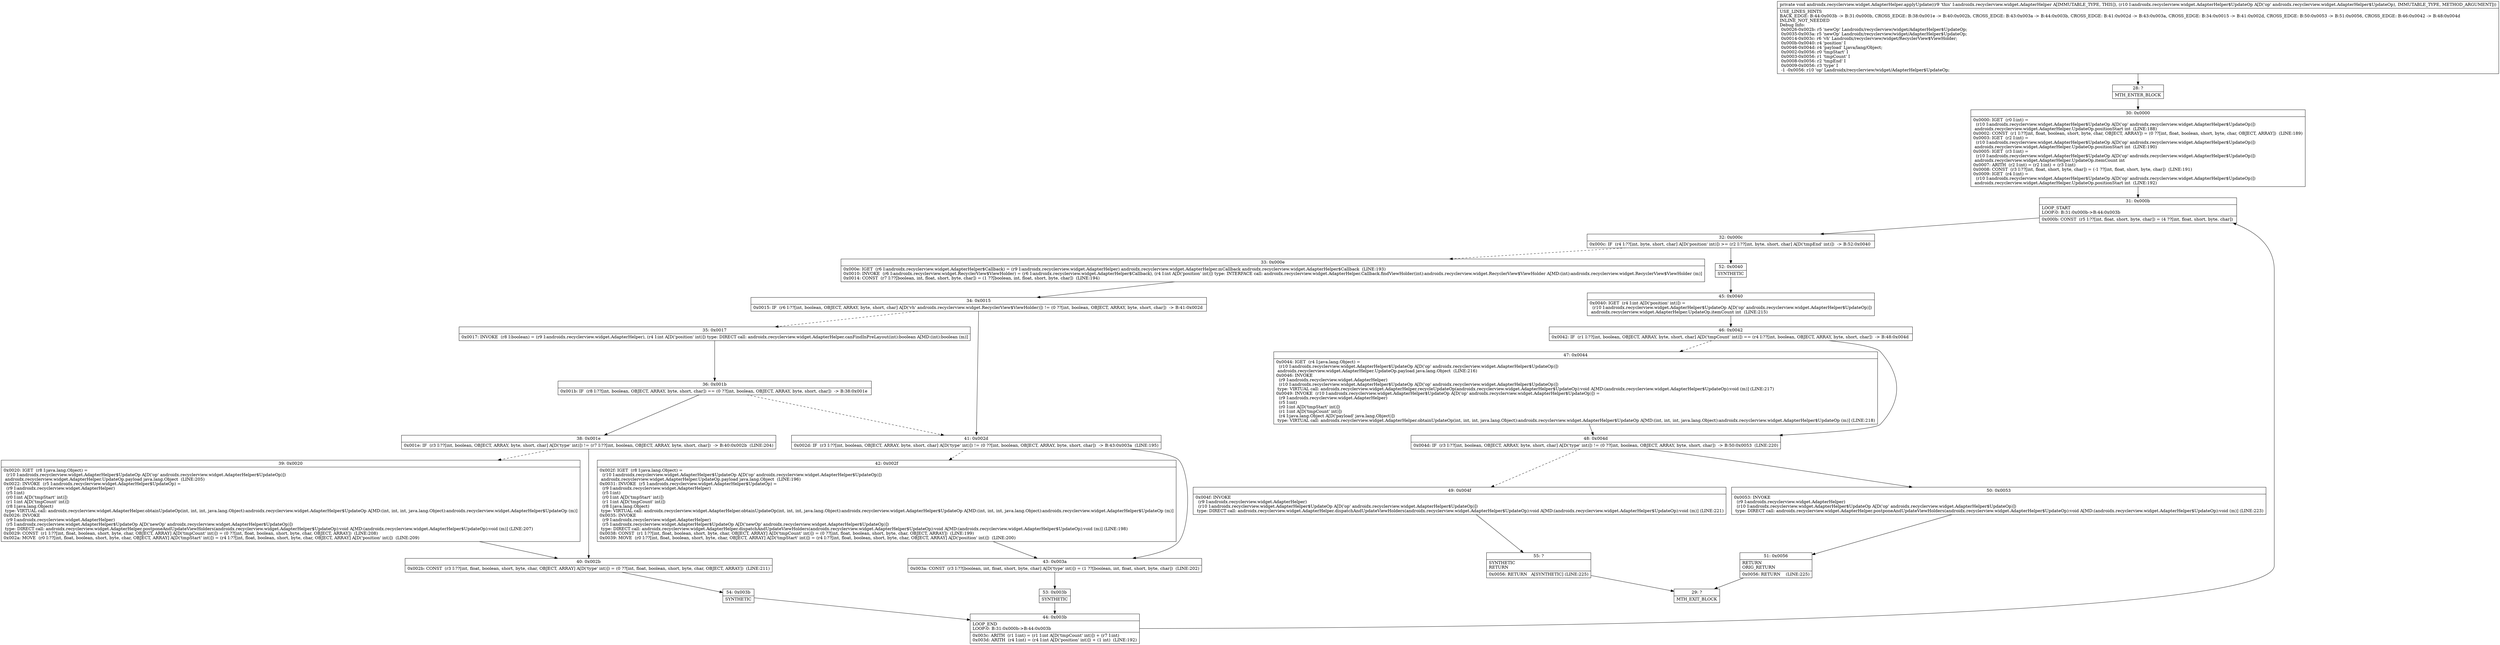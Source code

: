 digraph "CFG forandroidx.recyclerview.widget.AdapterHelper.applyUpdate(Landroidx\/recyclerview\/widget\/AdapterHelper$UpdateOp;)V" {
Node_28 [shape=record,label="{28\:\ ?|MTH_ENTER_BLOCK\l}"];
Node_30 [shape=record,label="{30\:\ 0x0000|0x0000: IGET  (r0 I:int) = \l  (r10 I:androidx.recyclerview.widget.AdapterHelper$UpdateOp A[D('op' androidx.recyclerview.widget.AdapterHelper$UpdateOp)])\l androidx.recyclerview.widget.AdapterHelper.UpdateOp.positionStart int  (LINE:188)\l0x0002: CONST  (r1 I:??[int, float, boolean, short, byte, char, OBJECT, ARRAY]) = (0 ??[int, float, boolean, short, byte, char, OBJECT, ARRAY])  (LINE:189)\l0x0003: IGET  (r2 I:int) = \l  (r10 I:androidx.recyclerview.widget.AdapterHelper$UpdateOp A[D('op' androidx.recyclerview.widget.AdapterHelper$UpdateOp)])\l androidx.recyclerview.widget.AdapterHelper.UpdateOp.positionStart int  (LINE:190)\l0x0005: IGET  (r3 I:int) = \l  (r10 I:androidx.recyclerview.widget.AdapterHelper$UpdateOp A[D('op' androidx.recyclerview.widget.AdapterHelper$UpdateOp)])\l androidx.recyclerview.widget.AdapterHelper.UpdateOp.itemCount int \l0x0007: ARITH  (r2 I:int) = (r2 I:int) + (r3 I:int) \l0x0008: CONST  (r3 I:??[int, float, short, byte, char]) = (\-1 ??[int, float, short, byte, char])  (LINE:191)\l0x0009: IGET  (r4 I:int) = \l  (r10 I:androidx.recyclerview.widget.AdapterHelper$UpdateOp A[D('op' androidx.recyclerview.widget.AdapterHelper$UpdateOp)])\l androidx.recyclerview.widget.AdapterHelper.UpdateOp.positionStart int  (LINE:192)\l}"];
Node_31 [shape=record,label="{31\:\ 0x000b|LOOP_START\lLOOP:0: B:31:0x000b\-\>B:44:0x003b\l|0x000b: CONST  (r5 I:??[int, float, short, byte, char]) = (4 ??[int, float, short, byte, char]) \l}"];
Node_32 [shape=record,label="{32\:\ 0x000c|0x000c: IF  (r4 I:??[int, byte, short, char] A[D('position' int)]) \>= (r2 I:??[int, byte, short, char] A[D('tmpEnd' int)])  \-\> B:52:0x0040 \l}"];
Node_33 [shape=record,label="{33\:\ 0x000e|0x000e: IGET  (r6 I:androidx.recyclerview.widget.AdapterHelper$Callback) = (r9 I:androidx.recyclerview.widget.AdapterHelper) androidx.recyclerview.widget.AdapterHelper.mCallback androidx.recyclerview.widget.AdapterHelper$Callback  (LINE:193)\l0x0010: INVOKE  (r6 I:androidx.recyclerview.widget.RecyclerView$ViewHolder) = (r6 I:androidx.recyclerview.widget.AdapterHelper$Callback), (r4 I:int A[D('position' int)]) type: INTERFACE call: androidx.recyclerview.widget.AdapterHelper.Callback.findViewHolder(int):androidx.recyclerview.widget.RecyclerView$ViewHolder A[MD:(int):androidx.recyclerview.widget.RecyclerView$ViewHolder (m)]\l0x0014: CONST  (r7 I:??[boolean, int, float, short, byte, char]) = (1 ??[boolean, int, float, short, byte, char])  (LINE:194)\l}"];
Node_34 [shape=record,label="{34\:\ 0x0015|0x0015: IF  (r6 I:??[int, boolean, OBJECT, ARRAY, byte, short, char] A[D('vh' androidx.recyclerview.widget.RecyclerView$ViewHolder)]) != (0 ??[int, boolean, OBJECT, ARRAY, byte, short, char])  \-\> B:41:0x002d \l}"];
Node_35 [shape=record,label="{35\:\ 0x0017|0x0017: INVOKE  (r8 I:boolean) = (r9 I:androidx.recyclerview.widget.AdapterHelper), (r4 I:int A[D('position' int)]) type: DIRECT call: androidx.recyclerview.widget.AdapterHelper.canFindInPreLayout(int):boolean A[MD:(int):boolean (m)]\l}"];
Node_36 [shape=record,label="{36\:\ 0x001b|0x001b: IF  (r8 I:??[int, boolean, OBJECT, ARRAY, byte, short, char]) == (0 ??[int, boolean, OBJECT, ARRAY, byte, short, char])  \-\> B:38:0x001e \l}"];
Node_38 [shape=record,label="{38\:\ 0x001e|0x001e: IF  (r3 I:??[int, boolean, OBJECT, ARRAY, byte, short, char] A[D('type' int)]) != (r7 I:??[int, boolean, OBJECT, ARRAY, byte, short, char])  \-\> B:40:0x002b  (LINE:204)\l}"];
Node_39 [shape=record,label="{39\:\ 0x0020|0x0020: IGET  (r8 I:java.lang.Object) = \l  (r10 I:androidx.recyclerview.widget.AdapterHelper$UpdateOp A[D('op' androidx.recyclerview.widget.AdapterHelper$UpdateOp)])\l androidx.recyclerview.widget.AdapterHelper.UpdateOp.payload java.lang.Object  (LINE:205)\l0x0022: INVOKE  (r5 I:androidx.recyclerview.widget.AdapterHelper$UpdateOp) = \l  (r9 I:androidx.recyclerview.widget.AdapterHelper)\l  (r5 I:int)\l  (r0 I:int A[D('tmpStart' int)])\l  (r1 I:int A[D('tmpCount' int)])\l  (r8 I:java.lang.Object)\l type: VIRTUAL call: androidx.recyclerview.widget.AdapterHelper.obtainUpdateOp(int, int, int, java.lang.Object):androidx.recyclerview.widget.AdapterHelper$UpdateOp A[MD:(int, int, int, java.lang.Object):androidx.recyclerview.widget.AdapterHelper$UpdateOp (m)]\l0x0026: INVOKE  \l  (r9 I:androidx.recyclerview.widget.AdapterHelper)\l  (r5 I:androidx.recyclerview.widget.AdapterHelper$UpdateOp A[D('newOp' androidx.recyclerview.widget.AdapterHelper$UpdateOp)])\l type: DIRECT call: androidx.recyclerview.widget.AdapterHelper.postponeAndUpdateViewHolders(androidx.recyclerview.widget.AdapterHelper$UpdateOp):void A[MD:(androidx.recyclerview.widget.AdapterHelper$UpdateOp):void (m)] (LINE:207)\l0x0029: CONST  (r1 I:??[int, float, boolean, short, byte, char, OBJECT, ARRAY] A[D('tmpCount' int)]) = (0 ??[int, float, boolean, short, byte, char, OBJECT, ARRAY])  (LINE:208)\l0x002a: MOVE  (r0 I:??[int, float, boolean, short, byte, char, OBJECT, ARRAY] A[D('tmpStart' int)]) = (r4 I:??[int, float, boolean, short, byte, char, OBJECT, ARRAY] A[D('position' int)])  (LINE:209)\l}"];
Node_40 [shape=record,label="{40\:\ 0x002b|0x002b: CONST  (r3 I:??[int, float, boolean, short, byte, char, OBJECT, ARRAY] A[D('type' int)]) = (0 ??[int, float, boolean, short, byte, char, OBJECT, ARRAY])  (LINE:211)\l}"];
Node_54 [shape=record,label="{54\:\ 0x003b|SYNTHETIC\l}"];
Node_44 [shape=record,label="{44\:\ 0x003b|LOOP_END\lLOOP:0: B:31:0x000b\-\>B:44:0x003b\l|0x003c: ARITH  (r1 I:int) = (r1 I:int A[D('tmpCount' int)]) + (r7 I:int) \l0x003d: ARITH  (r4 I:int) = (r4 I:int A[D('position' int)]) + (1 int)  (LINE:192)\l}"];
Node_41 [shape=record,label="{41\:\ 0x002d|0x002d: IF  (r3 I:??[int, boolean, OBJECT, ARRAY, byte, short, char] A[D('type' int)]) != (0 ??[int, boolean, OBJECT, ARRAY, byte, short, char])  \-\> B:43:0x003a  (LINE:195)\l}"];
Node_42 [shape=record,label="{42\:\ 0x002f|0x002f: IGET  (r8 I:java.lang.Object) = \l  (r10 I:androidx.recyclerview.widget.AdapterHelper$UpdateOp A[D('op' androidx.recyclerview.widget.AdapterHelper$UpdateOp)])\l androidx.recyclerview.widget.AdapterHelper.UpdateOp.payload java.lang.Object  (LINE:196)\l0x0031: INVOKE  (r5 I:androidx.recyclerview.widget.AdapterHelper$UpdateOp) = \l  (r9 I:androidx.recyclerview.widget.AdapterHelper)\l  (r5 I:int)\l  (r0 I:int A[D('tmpStart' int)])\l  (r1 I:int A[D('tmpCount' int)])\l  (r8 I:java.lang.Object)\l type: VIRTUAL call: androidx.recyclerview.widget.AdapterHelper.obtainUpdateOp(int, int, int, java.lang.Object):androidx.recyclerview.widget.AdapterHelper$UpdateOp A[MD:(int, int, int, java.lang.Object):androidx.recyclerview.widget.AdapterHelper$UpdateOp (m)]\l0x0035: INVOKE  \l  (r9 I:androidx.recyclerview.widget.AdapterHelper)\l  (r5 I:androidx.recyclerview.widget.AdapterHelper$UpdateOp A[D('newOp' androidx.recyclerview.widget.AdapterHelper$UpdateOp)])\l type: DIRECT call: androidx.recyclerview.widget.AdapterHelper.dispatchAndUpdateViewHolders(androidx.recyclerview.widget.AdapterHelper$UpdateOp):void A[MD:(androidx.recyclerview.widget.AdapterHelper$UpdateOp):void (m)] (LINE:198)\l0x0038: CONST  (r1 I:??[int, float, boolean, short, byte, char, OBJECT, ARRAY] A[D('tmpCount' int)]) = (0 ??[int, float, boolean, short, byte, char, OBJECT, ARRAY])  (LINE:199)\l0x0039: MOVE  (r0 I:??[int, float, boolean, short, byte, char, OBJECT, ARRAY] A[D('tmpStart' int)]) = (r4 I:??[int, float, boolean, short, byte, char, OBJECT, ARRAY] A[D('position' int)])  (LINE:200)\l}"];
Node_43 [shape=record,label="{43\:\ 0x003a|0x003a: CONST  (r3 I:??[boolean, int, float, short, byte, char] A[D('type' int)]) = (1 ??[boolean, int, float, short, byte, char])  (LINE:202)\l}"];
Node_53 [shape=record,label="{53\:\ 0x003b|SYNTHETIC\l}"];
Node_52 [shape=record,label="{52\:\ 0x0040|SYNTHETIC\l}"];
Node_45 [shape=record,label="{45\:\ 0x0040|0x0040: IGET  (r4 I:int A[D('position' int)]) = \l  (r10 I:androidx.recyclerview.widget.AdapterHelper$UpdateOp A[D('op' androidx.recyclerview.widget.AdapterHelper$UpdateOp)])\l androidx.recyclerview.widget.AdapterHelper.UpdateOp.itemCount int  (LINE:215)\l}"];
Node_46 [shape=record,label="{46\:\ 0x0042|0x0042: IF  (r1 I:??[int, boolean, OBJECT, ARRAY, byte, short, char] A[D('tmpCount' int)]) == (r4 I:??[int, boolean, OBJECT, ARRAY, byte, short, char])  \-\> B:48:0x004d \l}"];
Node_47 [shape=record,label="{47\:\ 0x0044|0x0044: IGET  (r4 I:java.lang.Object) = \l  (r10 I:androidx.recyclerview.widget.AdapterHelper$UpdateOp A[D('op' androidx.recyclerview.widget.AdapterHelper$UpdateOp)])\l androidx.recyclerview.widget.AdapterHelper.UpdateOp.payload java.lang.Object  (LINE:216)\l0x0046: INVOKE  \l  (r9 I:androidx.recyclerview.widget.AdapterHelper)\l  (r10 I:androidx.recyclerview.widget.AdapterHelper$UpdateOp A[D('op' androidx.recyclerview.widget.AdapterHelper$UpdateOp)])\l type: VIRTUAL call: androidx.recyclerview.widget.AdapterHelper.recycleUpdateOp(androidx.recyclerview.widget.AdapterHelper$UpdateOp):void A[MD:(androidx.recyclerview.widget.AdapterHelper$UpdateOp):void (m)] (LINE:217)\l0x0049: INVOKE  (r10 I:androidx.recyclerview.widget.AdapterHelper$UpdateOp A[D('op' androidx.recyclerview.widget.AdapterHelper$UpdateOp)]) = \l  (r9 I:androidx.recyclerview.widget.AdapterHelper)\l  (r5 I:int)\l  (r0 I:int A[D('tmpStart' int)])\l  (r1 I:int A[D('tmpCount' int)])\l  (r4 I:java.lang.Object A[D('payload' java.lang.Object)])\l type: VIRTUAL call: androidx.recyclerview.widget.AdapterHelper.obtainUpdateOp(int, int, int, java.lang.Object):androidx.recyclerview.widget.AdapterHelper$UpdateOp A[MD:(int, int, int, java.lang.Object):androidx.recyclerview.widget.AdapterHelper$UpdateOp (m)] (LINE:218)\l}"];
Node_48 [shape=record,label="{48\:\ 0x004d|0x004d: IF  (r3 I:??[int, boolean, OBJECT, ARRAY, byte, short, char] A[D('type' int)]) != (0 ??[int, boolean, OBJECT, ARRAY, byte, short, char])  \-\> B:50:0x0053  (LINE:220)\l}"];
Node_49 [shape=record,label="{49\:\ 0x004f|0x004f: INVOKE  \l  (r9 I:androidx.recyclerview.widget.AdapterHelper)\l  (r10 I:androidx.recyclerview.widget.AdapterHelper$UpdateOp A[D('op' androidx.recyclerview.widget.AdapterHelper$UpdateOp)])\l type: DIRECT call: androidx.recyclerview.widget.AdapterHelper.dispatchAndUpdateViewHolders(androidx.recyclerview.widget.AdapterHelper$UpdateOp):void A[MD:(androidx.recyclerview.widget.AdapterHelper$UpdateOp):void (m)] (LINE:221)\l}"];
Node_55 [shape=record,label="{55\:\ ?|SYNTHETIC\lRETURN\l|0x0056: RETURN   A[SYNTHETIC] (LINE:225)\l}"];
Node_29 [shape=record,label="{29\:\ ?|MTH_EXIT_BLOCK\l}"];
Node_50 [shape=record,label="{50\:\ 0x0053|0x0053: INVOKE  \l  (r9 I:androidx.recyclerview.widget.AdapterHelper)\l  (r10 I:androidx.recyclerview.widget.AdapterHelper$UpdateOp A[D('op' androidx.recyclerview.widget.AdapterHelper$UpdateOp)])\l type: DIRECT call: androidx.recyclerview.widget.AdapterHelper.postponeAndUpdateViewHolders(androidx.recyclerview.widget.AdapterHelper$UpdateOp):void A[MD:(androidx.recyclerview.widget.AdapterHelper$UpdateOp):void (m)] (LINE:223)\l}"];
Node_51 [shape=record,label="{51\:\ 0x0056|RETURN\lORIG_RETURN\l|0x0056: RETURN    (LINE:225)\l}"];
MethodNode[shape=record,label="{private void androidx.recyclerview.widget.AdapterHelper.applyUpdate((r9 'this' I:androidx.recyclerview.widget.AdapterHelper A[IMMUTABLE_TYPE, THIS]), (r10 I:androidx.recyclerview.widget.AdapterHelper$UpdateOp A[D('op' androidx.recyclerview.widget.AdapterHelper$UpdateOp), IMMUTABLE_TYPE, METHOD_ARGUMENT]))  | USE_LINES_HINTS\lBACK_EDGE: B:44:0x003b \-\> B:31:0x000b, CROSS_EDGE: B:38:0x001e \-\> B:40:0x002b, CROSS_EDGE: B:43:0x003a \-\> B:44:0x003b, CROSS_EDGE: B:41:0x002d \-\> B:43:0x003a, CROSS_EDGE: B:34:0x0015 \-\> B:41:0x002d, CROSS_EDGE: B:50:0x0053 \-\> B:51:0x0056, CROSS_EDGE: B:46:0x0042 \-\> B:48:0x004d\lINLINE_NOT_NEEDED\lDebug Info:\l  0x0026\-0x002b: r5 'newOp' Landroidx\/recyclerview\/widget\/AdapterHelper$UpdateOp;\l  0x0035\-0x003a: r5 'newOp' Landroidx\/recyclerview\/widget\/AdapterHelper$UpdateOp;\l  0x0014\-0x003c: r6 'vh' Landroidx\/recyclerview\/widget\/RecyclerView$ViewHolder;\l  0x000b\-0x0040: r4 'position' I\l  0x0046\-0x004d: r4 'payload' Ljava\/lang\/Object;\l  0x0002\-0x0056: r0 'tmpStart' I\l  0x0003\-0x0056: r1 'tmpCount' I\l  0x0008\-0x0056: r2 'tmpEnd' I\l  0x0009\-0x0056: r3 'type' I\l  \-1 \-0x0056: r10 'op' Landroidx\/recyclerview\/widget\/AdapterHelper$UpdateOp;\l}"];
MethodNode -> Node_28;Node_28 -> Node_30;
Node_30 -> Node_31;
Node_31 -> Node_32;
Node_32 -> Node_33[style=dashed];
Node_32 -> Node_52;
Node_33 -> Node_34;
Node_34 -> Node_35[style=dashed];
Node_34 -> Node_41;
Node_35 -> Node_36;
Node_36 -> Node_38;
Node_36 -> Node_41[style=dashed];
Node_38 -> Node_39[style=dashed];
Node_38 -> Node_40;
Node_39 -> Node_40;
Node_40 -> Node_54;
Node_54 -> Node_44;
Node_44 -> Node_31;
Node_41 -> Node_42[style=dashed];
Node_41 -> Node_43;
Node_42 -> Node_43;
Node_43 -> Node_53;
Node_53 -> Node_44;
Node_52 -> Node_45;
Node_45 -> Node_46;
Node_46 -> Node_47[style=dashed];
Node_46 -> Node_48;
Node_47 -> Node_48;
Node_48 -> Node_49[style=dashed];
Node_48 -> Node_50;
Node_49 -> Node_55;
Node_55 -> Node_29;
Node_50 -> Node_51;
Node_51 -> Node_29;
}

